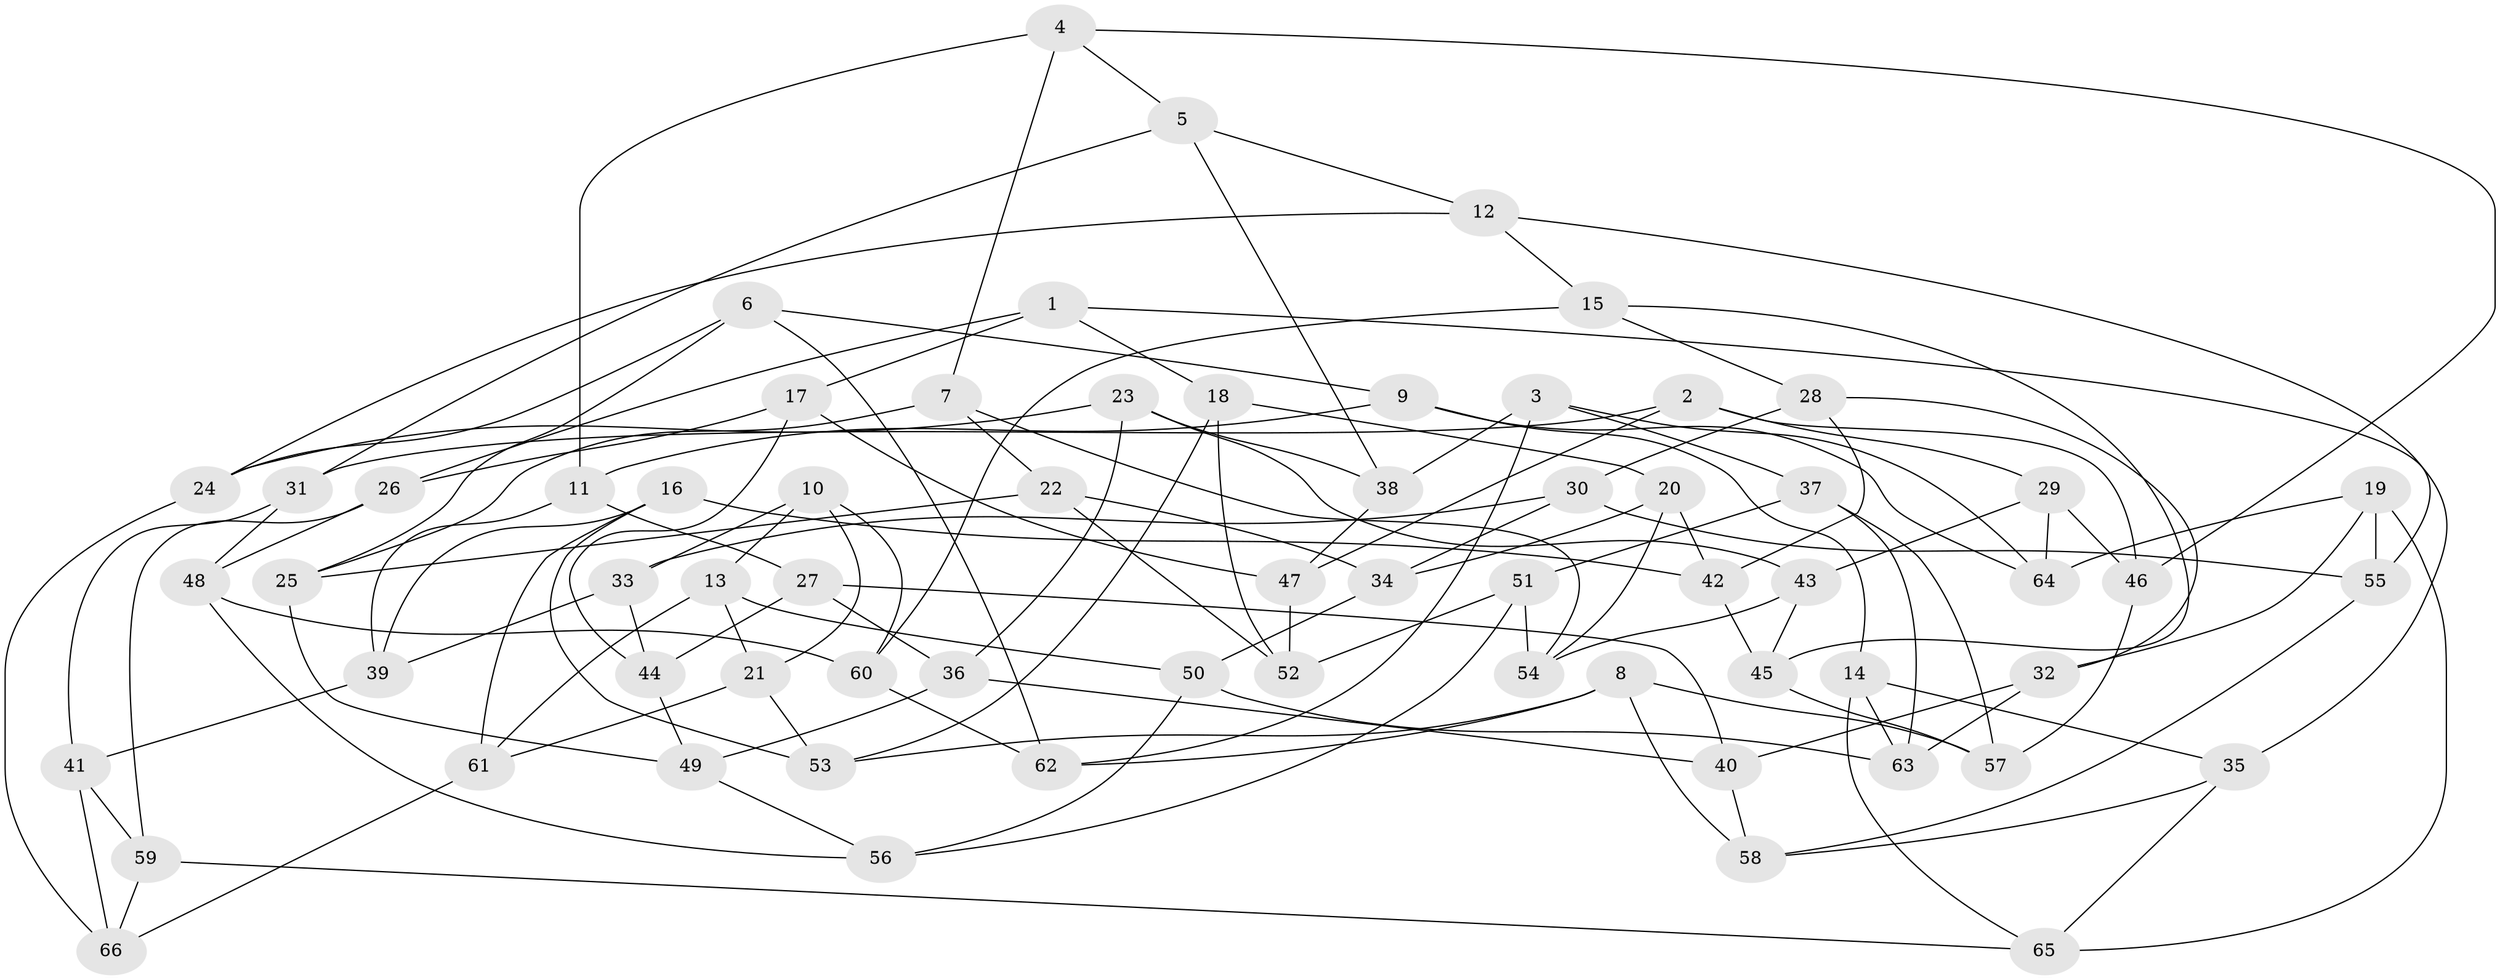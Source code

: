 // Generated by graph-tools (version 1.1) at 2025/57/03/09/25 04:57:47]
// undirected, 66 vertices, 132 edges
graph export_dot {
graph [start="1"]
  node [color=gray90,style=filled];
  1;
  2;
  3;
  4;
  5;
  6;
  7;
  8;
  9;
  10;
  11;
  12;
  13;
  14;
  15;
  16;
  17;
  18;
  19;
  20;
  21;
  22;
  23;
  24;
  25;
  26;
  27;
  28;
  29;
  30;
  31;
  32;
  33;
  34;
  35;
  36;
  37;
  38;
  39;
  40;
  41;
  42;
  43;
  44;
  45;
  46;
  47;
  48;
  49;
  50;
  51;
  52;
  53;
  54;
  55;
  56;
  57;
  58;
  59;
  60;
  61;
  62;
  63;
  64;
  65;
  66;
  1 -- 18;
  1 -- 17;
  1 -- 35;
  1 -- 26;
  2 -- 29;
  2 -- 31;
  2 -- 47;
  2 -- 46;
  3 -- 64;
  3 -- 37;
  3 -- 62;
  3 -- 38;
  4 -- 5;
  4 -- 7;
  4 -- 11;
  4 -- 46;
  5 -- 12;
  5 -- 31;
  5 -- 38;
  6 -- 62;
  6 -- 24;
  6 -- 9;
  6 -- 25;
  7 -- 54;
  7 -- 25;
  7 -- 22;
  8 -- 58;
  8 -- 57;
  8 -- 62;
  8 -- 53;
  9 -- 64;
  9 -- 11;
  9 -- 14;
  10 -- 21;
  10 -- 60;
  10 -- 13;
  10 -- 33;
  11 -- 39;
  11 -- 27;
  12 -- 24;
  12 -- 15;
  12 -- 55;
  13 -- 21;
  13 -- 61;
  13 -- 50;
  14 -- 63;
  14 -- 65;
  14 -- 35;
  15 -- 45;
  15 -- 60;
  15 -- 28;
  16 -- 42;
  16 -- 39;
  16 -- 53;
  16 -- 61;
  17 -- 47;
  17 -- 26;
  17 -- 44;
  18 -- 52;
  18 -- 20;
  18 -- 53;
  19 -- 32;
  19 -- 64;
  19 -- 55;
  19 -- 65;
  20 -- 34;
  20 -- 54;
  20 -- 42;
  21 -- 53;
  21 -- 61;
  22 -- 52;
  22 -- 25;
  22 -- 34;
  23 -- 24;
  23 -- 43;
  23 -- 38;
  23 -- 36;
  24 -- 66;
  25 -- 49;
  26 -- 48;
  26 -- 59;
  27 -- 44;
  27 -- 40;
  27 -- 36;
  28 -- 32;
  28 -- 42;
  28 -- 30;
  29 -- 46;
  29 -- 64;
  29 -- 43;
  30 -- 33;
  30 -- 55;
  30 -- 34;
  31 -- 41;
  31 -- 48;
  32 -- 40;
  32 -- 63;
  33 -- 44;
  33 -- 39;
  34 -- 50;
  35 -- 65;
  35 -- 58;
  36 -- 49;
  36 -- 40;
  37 -- 63;
  37 -- 57;
  37 -- 51;
  38 -- 47;
  39 -- 41;
  40 -- 58;
  41 -- 66;
  41 -- 59;
  42 -- 45;
  43 -- 45;
  43 -- 54;
  44 -- 49;
  45 -- 57;
  46 -- 57;
  47 -- 52;
  48 -- 56;
  48 -- 60;
  49 -- 56;
  50 -- 63;
  50 -- 56;
  51 -- 52;
  51 -- 54;
  51 -- 56;
  55 -- 58;
  59 -- 66;
  59 -- 65;
  60 -- 62;
  61 -- 66;
}
